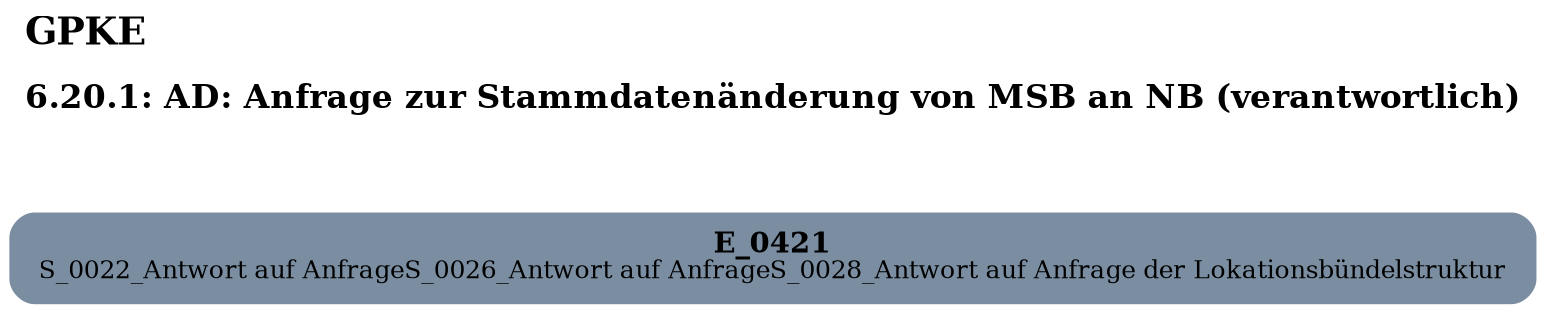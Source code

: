 digraph D {
    labelloc="t";
    label=<<B><FONT POINT-SIZE="18">GPKE</FONT></B><BR align="left"/><BR/><B><FONT POINT-SIZE="16">6.20.1: AD: Anfrage zur Stammdatenänderung von MSB an NB (verantwortlich)</FONT></B><BR align="left"/><BR/><BR/><BR/>>;
    ratio="compress";
    concentrate=true;
    pack=true;
    rankdir=TB;
    packmode="array";
    size="20,20";
    "Empty" [margin="0.2,0.12", shape=box, style="filled,rounded", penwidth=0.0, fillcolor="#7a8da1", label=<<B>E_0421</B><BR align="center"/><FONT point-size="12">S_0022_Antwort auf Anfrage
S_0026_Antwort auf Anfrage
S_0028_Antwort auf Anfrage der Lokationsbündelstruktur</FONT><BR align="center"/>>];


    bgcolor="transparent";
}